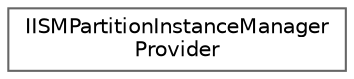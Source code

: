 digraph "Graphical Class Hierarchy"
{
 // INTERACTIVE_SVG=YES
 // LATEX_PDF_SIZE
  bgcolor="transparent";
  edge [fontname=Helvetica,fontsize=10,labelfontname=Helvetica,labelfontsize=10];
  node [fontname=Helvetica,fontsize=10,shape=box,height=0.2,width=0.4];
  rankdir="LR";
  Node0 [id="Node000000",label="IISMPartitionInstanceManager\lProvider",height=0.2,width=0.4,color="grey40", fillcolor="white", style="filled",URL="$d8/ddc/classIISMPartitionInstanceManagerProvider.html",tooltip="An interface for actors that can provide a manager for ISM instances within a partition actor."];
}
